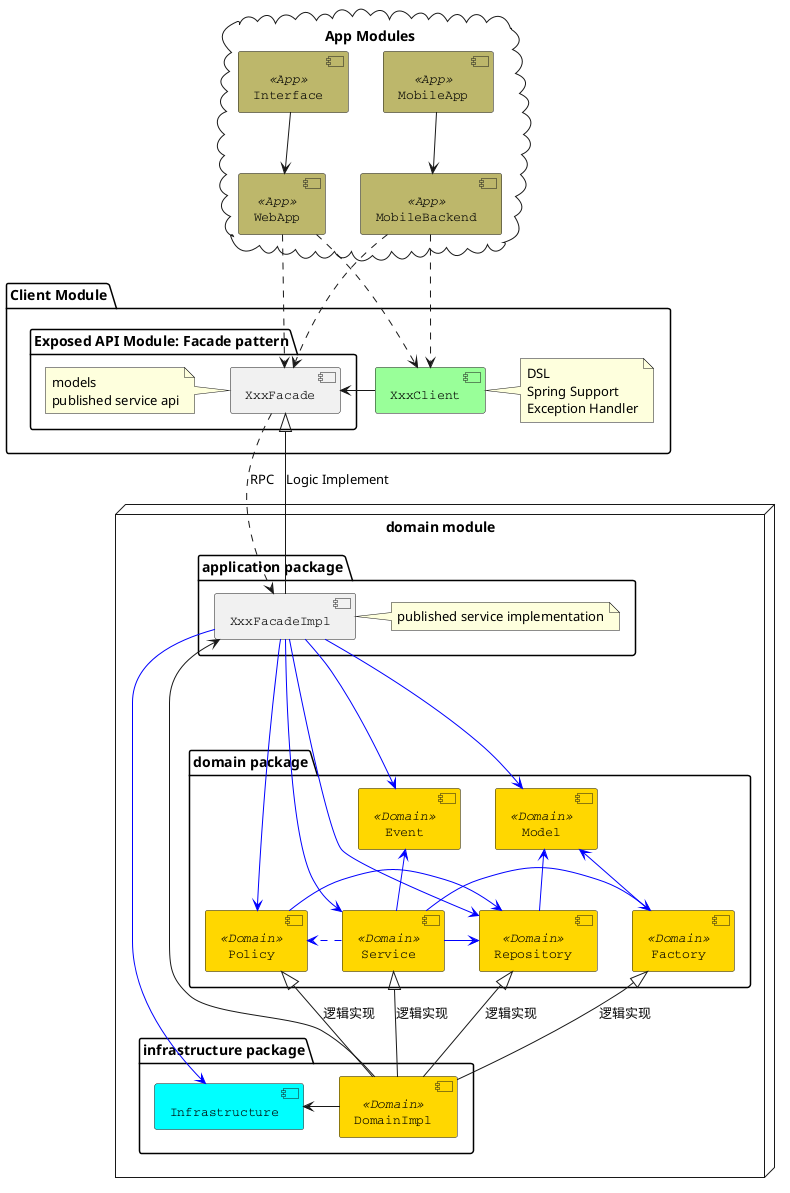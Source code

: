 @startuml

node "domain module" {
    package "application package" {
       [XxxFacadeImpl]
       note right of XxxFacadeImpl : published service implementation
    }

    package "domain package"  {
       [Model] <<Domain>>
       [Repository] <<Domain>>
       [Factory] <<Domain>>
       [Service] <<Domain>>
       [Event] <<Domain>>
       [Policy] <<Domain>>
    }

    package "infrastructure package" {
       [Infrastructure] #Aqua
       [DomainImpl] <<Domain>>
       [DomainImpl] -> [Infrastructure]
       [DomainImpl] -up-|> [Service]: 逻辑实现
       [DomainImpl] -up-|> [Repository]: 逻辑实现
       [DomainImpl] -up-|> [Factory]: 逻辑实现
       [DomainImpl] -up-|> [Policy]: 逻辑实现
    }
}

package "Client Module" {
    package "Exposed API Module: Facade pattern" {
       [XxxFacade]
       note left of XxxFacade : models\npublished service api
    }
   [XxxClient] #99FF99
   note right of XxxClient : DSL\nSpring Support\nException Handler
   [XxxClient] -left-> [XxxFacade]
}

cloud "App Modules" {
    [WebApp] <<App>>
    [MobileBackend] <<App>>
    [Interface] <<App>>
    [MobileApp] <<App>>
}

[XxxFacadeImpl] <--- [DomainImpl]
[Service] -[#0000FF]> [Factory]
[Service] -[#0000FF]> [Repository]
[Service] .[#0000FF]> [Policy]
[Service] -[#0000FF]up-> [Event]
[Policy] -[#0000FF]> [Repository]
[Repository] -[#0000FF]up-> [Model]
[Factory] -[#0000FF]up-> [Model]

[XxxFacadeImpl] -[#0000FF]--> [Service]
[XxxFacadeImpl] -[#0000FF]--> [Event]
[XxxFacadeImpl] -[#0000FF]--> [Model]
[XxxFacadeImpl] -[#0000FF]--> [Policy]
[XxxFacadeImpl] -[#0000FF]--> [Repository]
[XxxFacadeImpl] -[#0000FF]----> [Infrastructure]

[XxxFacade] ..> [XxxFacadeImpl]: RPC
[XxxFacade] <|-- [XxxFacadeImpl]: Logic Implement

[WebApp] ..> [XxxClient]
[WebApp] ..> [XxxFacade]
[Interface] --> [WebApp]
[MobileBackend] ..> [XxxClient]
[MobileBackend] ..> [XxxFacade]
[MobileApp] --> [MobileBackend]

skinparam component {
  FontSize 13
  BackgroundColor<<Domain>> gold
  BackgroundColor<<App>> DarkKhaki
  FontName Courier
}

@enduml